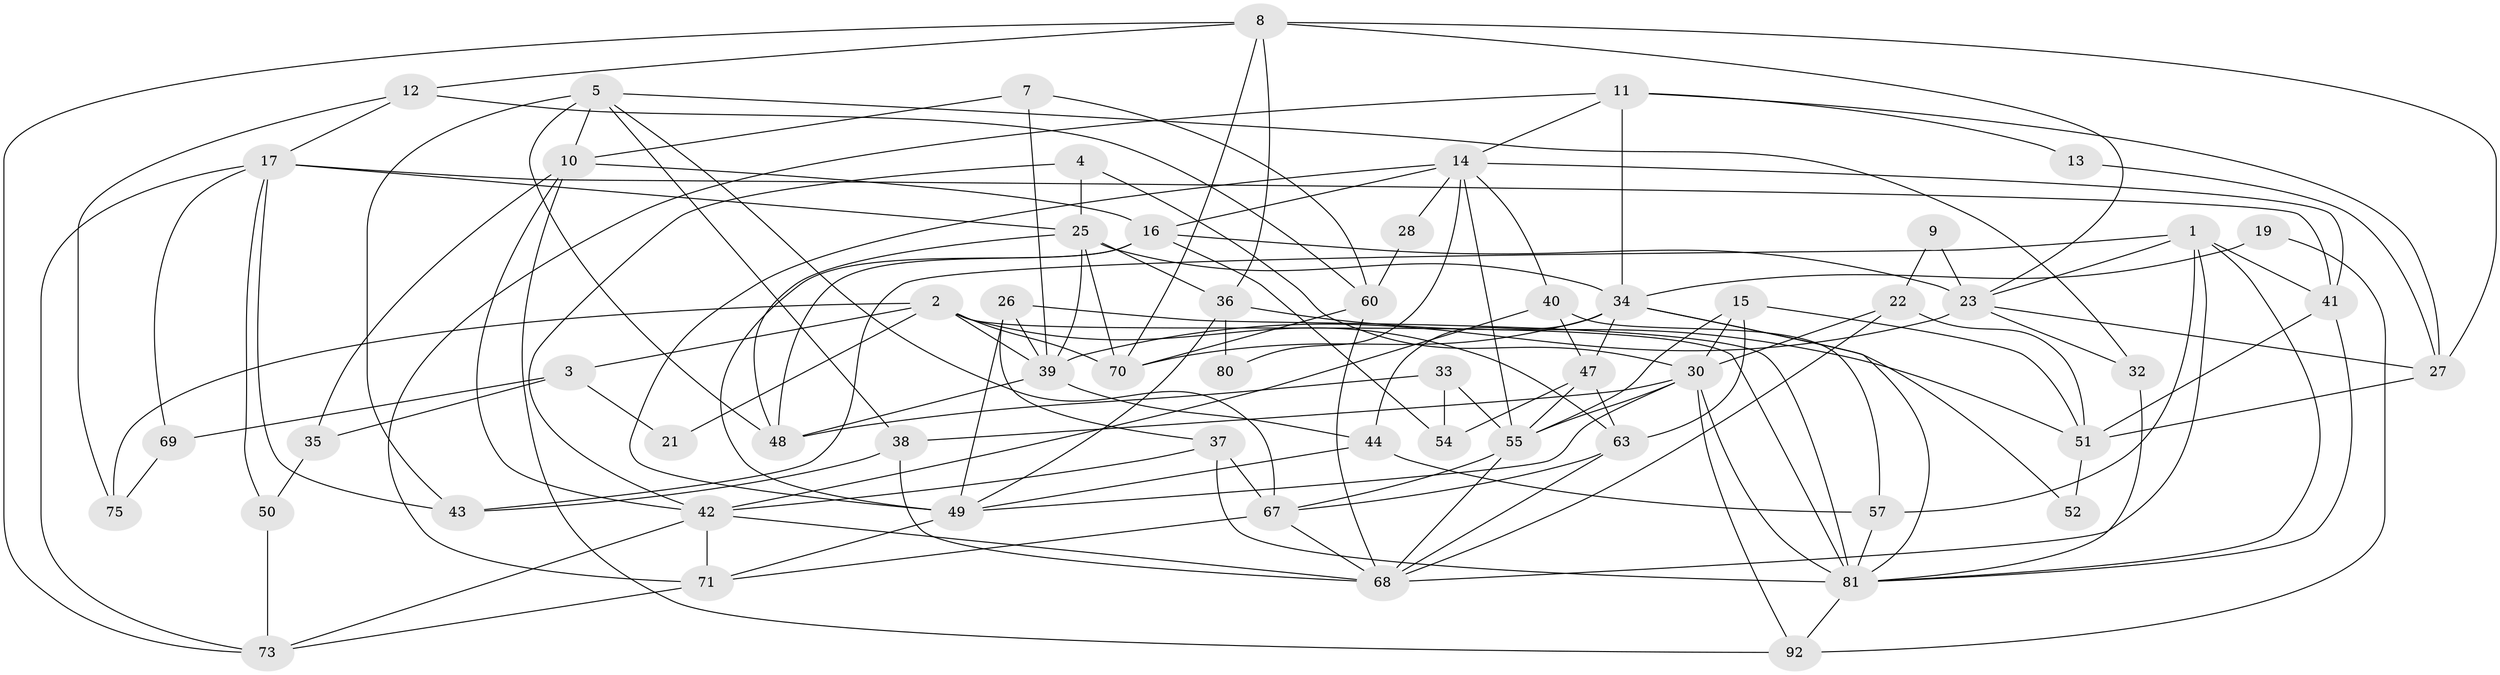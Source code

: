 // Generated by graph-tools (version 1.1) at 2025/24/03/03/25 07:24:04]
// undirected, 59 vertices, 142 edges
graph export_dot {
graph [start="1"]
  node [color=gray90,style=filled];
  1 [super="+6"];
  2 [super="+31"];
  3 [super="+61"];
  4;
  5 [super="+18"];
  7;
  8 [super="+86"];
  9;
  10 [super="+53"];
  11 [super="+46"];
  12;
  13;
  14 [super="+20"];
  15 [super="+59"];
  16 [super="+24"];
  17 [super="+85"];
  19;
  21;
  22 [super="+83"];
  23 [super="+56"];
  25 [super="+72"];
  26;
  27 [super="+29"];
  28;
  30 [super="+45"];
  32;
  33;
  34 [super="+74"];
  35;
  36 [super="+77"];
  37;
  38 [super="+91"];
  39 [super="+66"];
  40 [super="+65"];
  41 [super="+82"];
  42 [super="+76"];
  43;
  44 [super="+64"];
  47 [super="+62"];
  48 [super="+89"];
  49 [super="+93"];
  50;
  51 [super="+58"];
  52;
  54;
  55;
  57;
  60 [super="+90"];
  63 [super="+78"];
  67 [super="+88"];
  68 [super="+79"];
  69;
  70;
  71 [super="+87"];
  73;
  75;
  80;
  81 [super="+84"];
  92;
  1 -- 43;
  1 -- 68;
  1 -- 41;
  1 -- 81;
  1 -- 23;
  1 -- 57;
  2 -- 63 [weight=2];
  2 -- 39;
  2 -- 81;
  2 -- 21;
  2 -- 70;
  2 -- 75;
  2 -- 3;
  3 -- 69;
  3 -- 21 [weight=2];
  3 -- 35;
  4 -- 42;
  4 -- 25;
  4 -- 30;
  5 -- 32;
  5 -- 43;
  5 -- 48;
  5 -- 10;
  5 -- 38;
  5 -- 67;
  7 -- 39;
  7 -- 60;
  7 -- 10;
  8 -- 23;
  8 -- 27;
  8 -- 73;
  8 -- 12;
  8 -- 70;
  8 -- 36;
  9 -- 22;
  9 -- 23;
  10 -- 16 [weight=2];
  10 -- 92;
  10 -- 35;
  10 -- 42;
  11 -- 14;
  11 -- 71;
  11 -- 13;
  11 -- 27;
  11 -- 34;
  12 -- 17;
  12 -- 60;
  12 -- 75;
  13 -- 27;
  14 -- 28 [weight=2];
  14 -- 80;
  14 -- 55;
  14 -- 49;
  14 -- 40;
  14 -- 41;
  14 -- 16;
  15 -- 30;
  15 -- 63;
  15 -- 55;
  15 -- 51;
  16 -- 23;
  16 -- 48;
  16 -- 49;
  16 -- 54;
  17 -- 25;
  17 -- 50;
  17 -- 69;
  17 -- 73;
  17 -- 43;
  17 -- 41;
  19 -- 92;
  19 -- 34;
  22 -- 68;
  22 -- 30;
  22 -- 51;
  23 -- 39;
  23 -- 32;
  23 -- 27;
  25 -- 34;
  25 -- 70;
  25 -- 39 [weight=2];
  25 -- 48;
  25 -- 36;
  26 -- 37;
  26 -- 81;
  26 -- 39;
  26 -- 49;
  27 -- 51 [weight=2];
  28 -- 60;
  30 -- 55;
  30 -- 38;
  30 -- 81;
  30 -- 92;
  30 -- 49;
  32 -- 81;
  33 -- 48;
  33 -- 55;
  33 -- 54;
  34 -- 70;
  34 -- 44;
  34 -- 81;
  34 -- 52;
  34 -- 47 [weight=2];
  35 -- 50;
  36 -- 80;
  36 -- 51;
  36 -- 49;
  37 -- 67;
  37 -- 81;
  37 -- 42;
  38 -- 43;
  38 -- 68;
  39 -- 44;
  39 -- 48;
  40 -- 57;
  40 -- 47;
  40 -- 42;
  41 -- 81;
  41 -- 51;
  42 -- 73;
  42 -- 68;
  42 -- 71;
  44 -- 49;
  44 -- 57;
  47 -- 63;
  47 -- 54;
  47 -- 55;
  49 -- 71;
  50 -- 73;
  51 -- 52;
  55 -- 68;
  55 -- 67;
  57 -- 81;
  60 -- 70;
  60 -- 68;
  63 -- 67;
  63 -- 68;
  67 -- 71;
  67 -- 68;
  69 -- 75;
  71 -- 73;
  81 -- 92;
}
